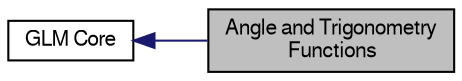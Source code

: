 digraph "Angle and Trigonometry Functions"
{
  edge [fontname="FreeSans",fontsize="10",labelfontname="FreeSans",labelfontsize="10"];
  node [fontname="FreeSans",fontsize="10",shape=record];
  rankdir=LR;
  Node0 [label="Angle and Trigonometry\l Functions",height=0.2,width=0.4,color="black", fillcolor="grey75", style="filled" fontcolor="black"];
  Node1 [label="GLM Core",height=0.2,width=0.4,color="black", fillcolor="white", style="filled",URL="$d0/de1/group__core.html",tooltip="The core of GLM, which implements exactly and only the GLSL specification to the degree possible..."];
  Node1->Node0 [shape=plaintext, color="midnightblue", dir="back", style="solid"];
}
